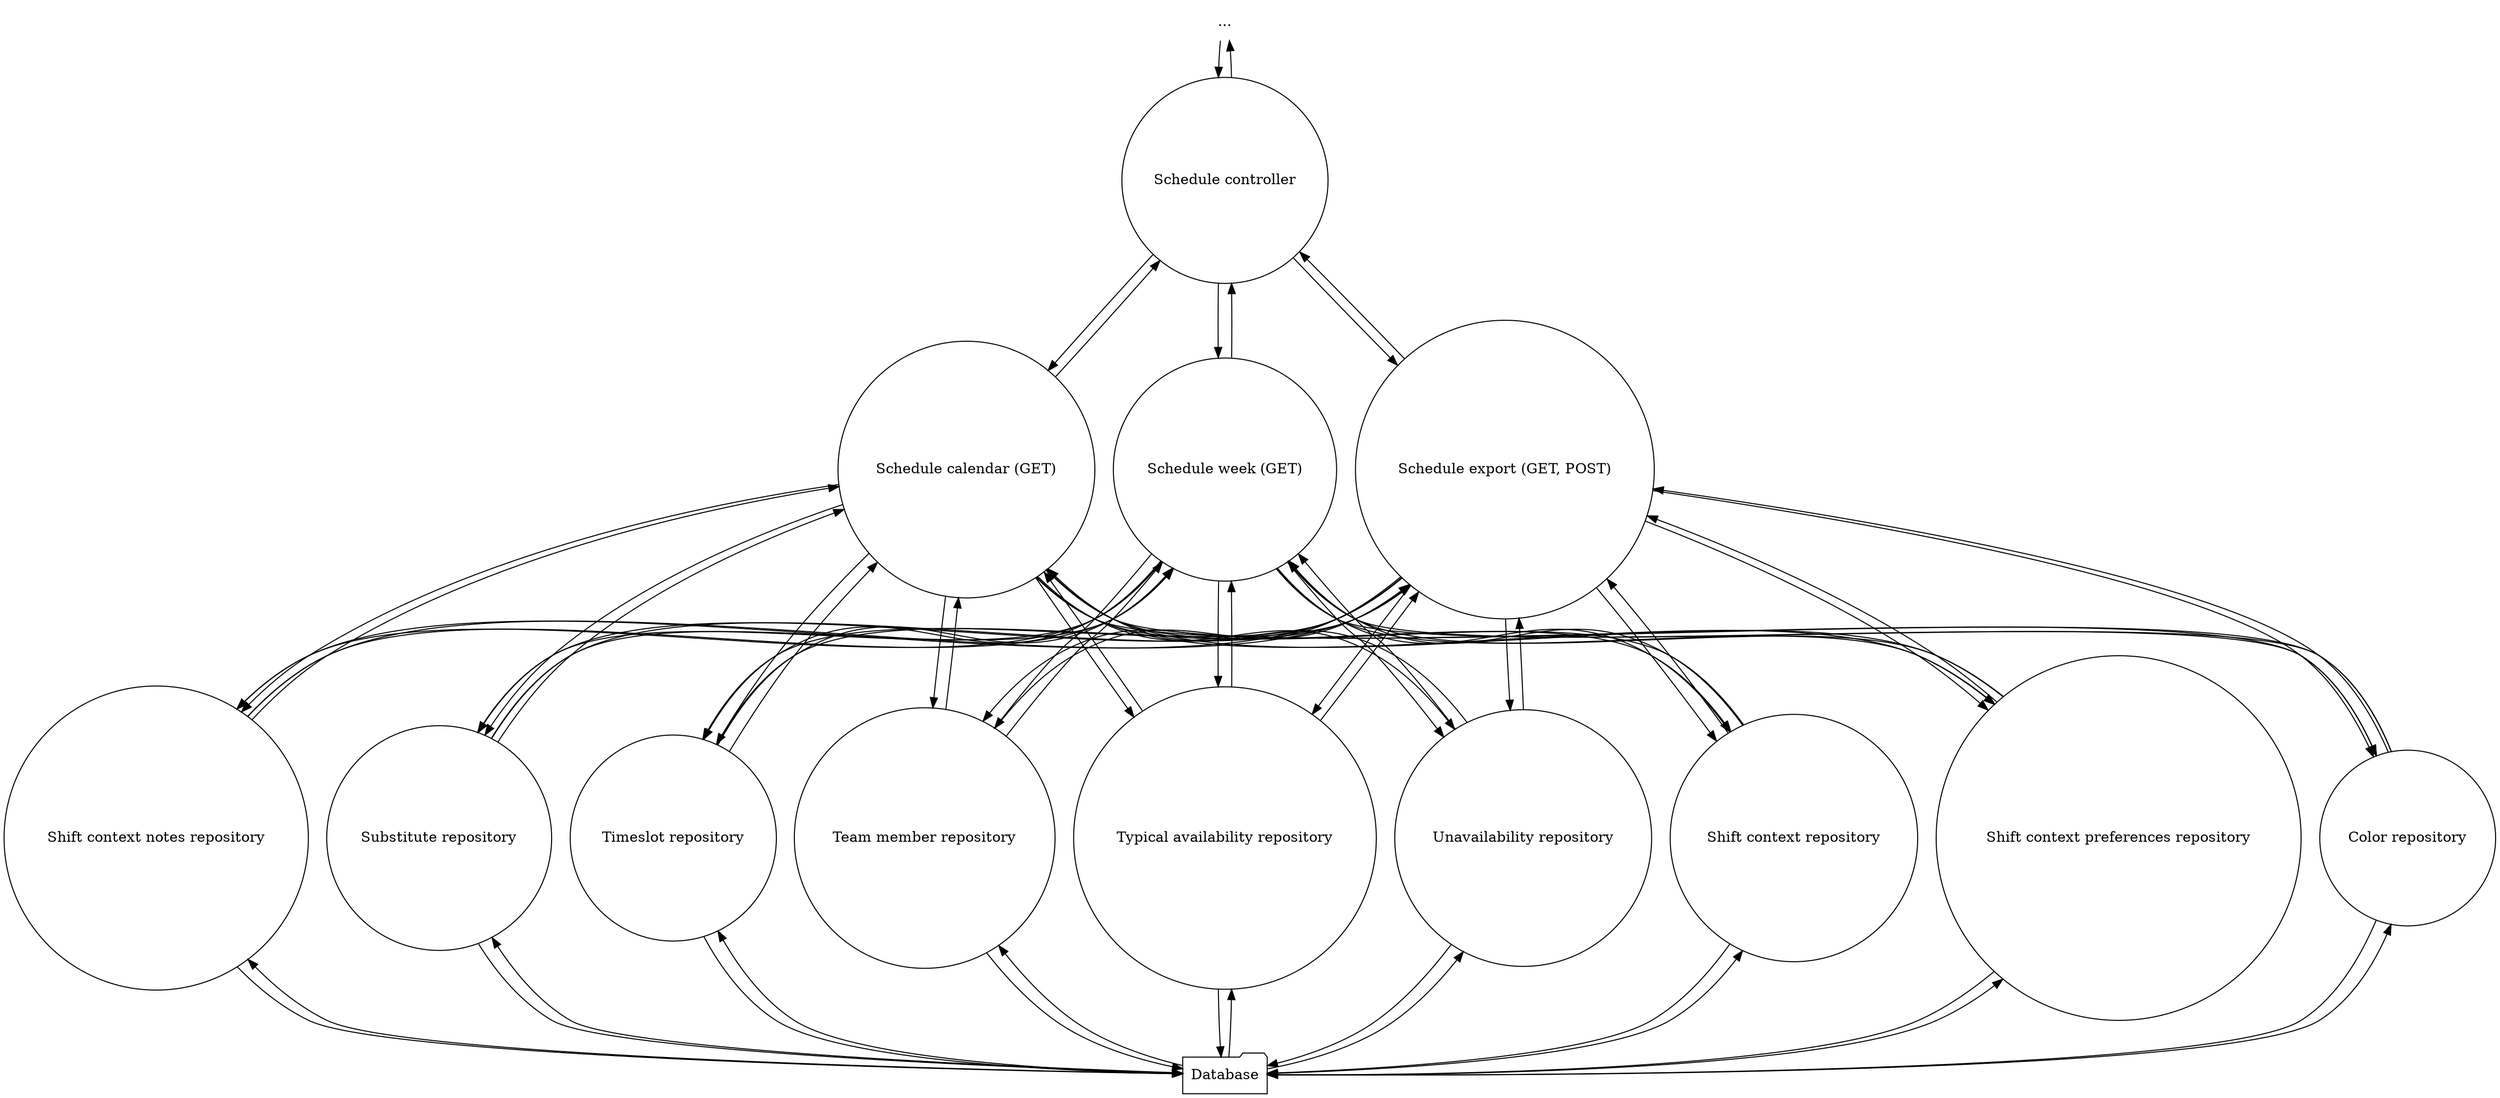 digraph data_flow_diagram {
    node [ shape = circle ]
    
    "..." [ shape = none ]
    
    "..." -> "Schedule controller" -> "..."

    subgraph actions {
        rank = same
        
        "Schedule calendar (GET)"
        "Schedule week (GET)"
        "Schedule export (GET, POST)"
    }
    
    "Schedule controller" -> {
        "Schedule calendar (GET)"
        "Schedule week (GET)"
        "Schedule export (GET, POST)"
    } -> "Schedule controller"
    
    subgraph repositories {
        rank = same
        
        "Team member repository"
        "Typical availability repository"
        "Unavailability repository"
        "Shift context repository"
        "Shift context preferences repository"
        "Color repository"
        "Shift context notes repository"
        "Substitute repository"
        "Timeslot repository"
    }
    
    {
        "Schedule calendar (GET)"
        "Schedule week (GET)"
        "Schedule export (GET, POST)"
    }
    ->
    {
        "Team member repository"
        "Typical availability repository"
        "Unavailability repository"
        "Shift context repository"
        "Shift context preferences repository"
        "Color repository"
        "Shift context notes repository"
        "Substitute repository"
        "Timeslot repository"
    }
    ->
    {
        "Schedule calendar (GET)"
        "Schedule week (GET)"
        "Schedule export (GET, POST)"
    }
    
    Database [ shape = folder ]
    
    Database -> {
        "Team member repository"
        "Typical availability repository"
        "Unavailability repository"
        "Shift context repository"
        "Shift context preferences repository"
        "Color repository"
        "Shift context notes repository"
        "Substitute repository"
        "Timeslot repository"
    } -> Database
}
